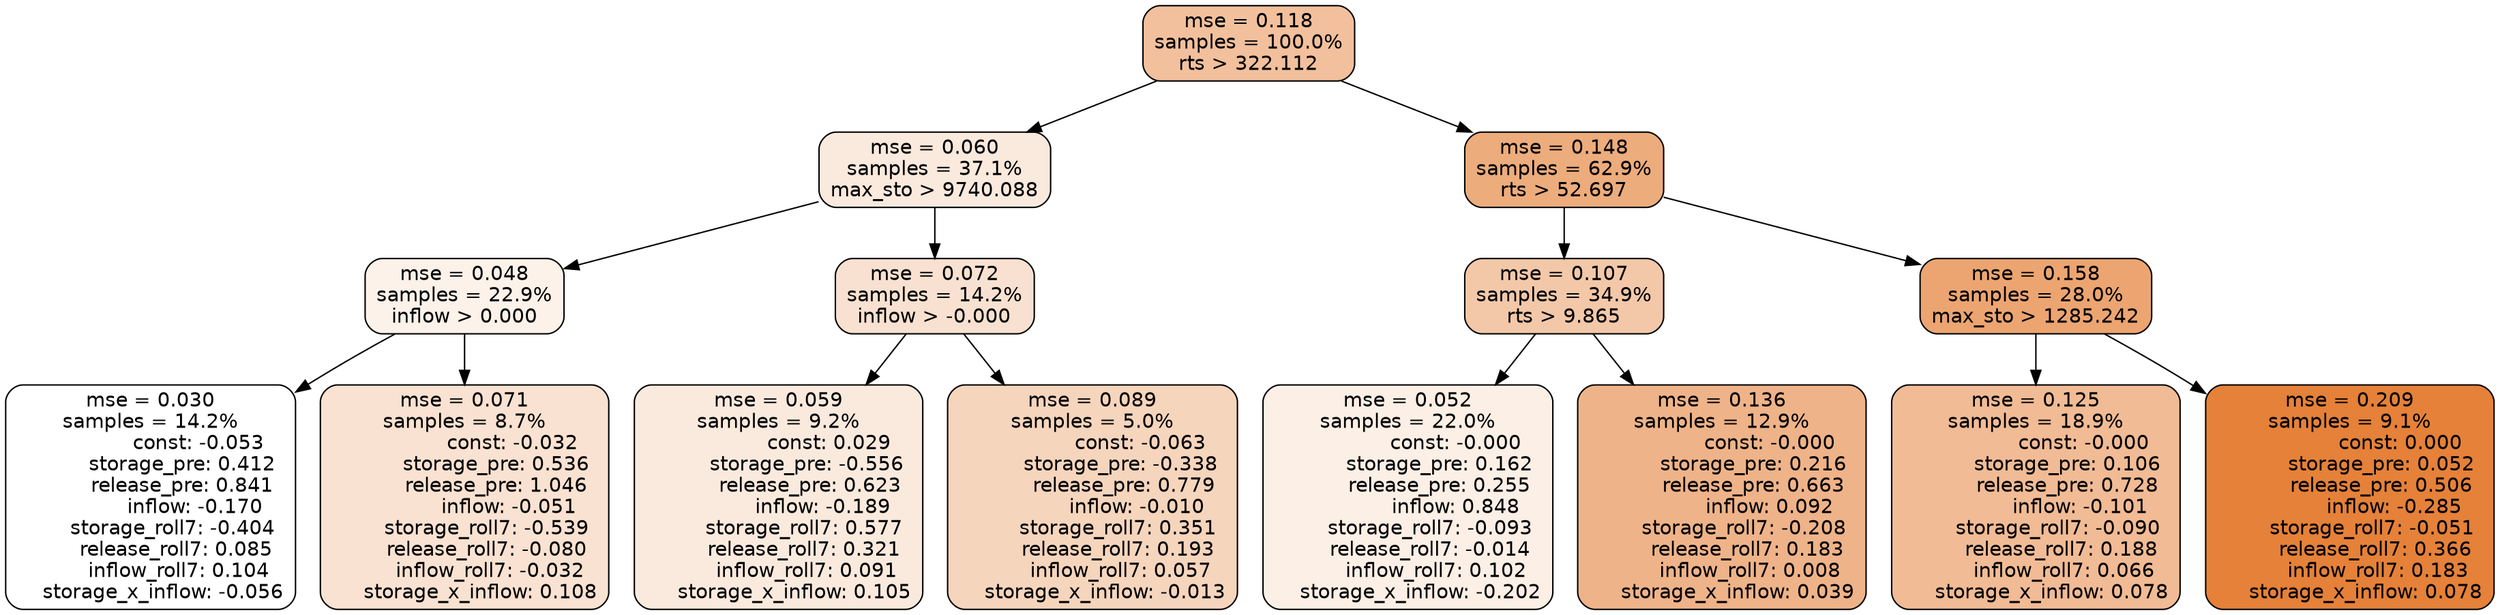 digraph tree {
node [shape=rectangle, style="filled, rounded", color="black", fontname=helvetica] ;
edge [fontname=helvetica] ;
	"0" [label="mse = 0.118
samples = 100.0%
rts > 322.112", fillcolor="#f2c09c"]
	"8" [label="mse = 0.060
samples = 37.1%
max_sto > 9740.088", fillcolor="#fae9dd"]
	"1" [label="mse = 0.148
samples = 62.9%
rts > 52.697", fillcolor="#edac7c"]
	"9" [label="mse = 0.048
samples = 22.9%
inflow > 0.000", fillcolor="#fcf2ea"]
	"12" [label="mse = 0.072
samples = 14.2%
inflow > -0.000", fillcolor="#f8e1d0"]
	"2" [label="mse = 0.107
samples = 34.9%
rts > 9.865", fillcolor="#f3c8a9"]
	"5" [label="mse = 0.158
samples = 28.0%
max_sto > 1285.242", fillcolor="#eca571"]
	"10" [label="mse = 0.030
samples = 14.2%
               const: -0.053
          storage_pre: 0.412
          release_pre: 0.841
              inflow: -0.170
       storage_roll7: -0.404
        release_roll7: 0.085
         inflow_roll7: 0.104
    storage_x_inflow: -0.056", fillcolor="#ffffff"]
	"11" [label="mse = 0.071
samples = 8.7%
               const: -0.032
          storage_pre: 0.536
          release_pre: 1.046
              inflow: -0.051
       storage_roll7: -0.539
       release_roll7: -0.080
        inflow_roll7: -0.032
     storage_x_inflow: 0.108", fillcolor="#f9e2d1"]
	"13" [label="mse = 0.059
samples = 9.2%
                const: 0.029
         storage_pre: -0.556
          release_pre: 0.623
              inflow: -0.189
        storage_roll7: 0.577
        release_roll7: 0.321
         inflow_roll7: 0.091
     storage_x_inflow: 0.105", fillcolor="#faeade"]
	"14" [label="mse = 0.089
samples = 5.0%
               const: -0.063
         storage_pre: -0.338
          release_pre: 0.779
              inflow: -0.010
        storage_roll7: 0.351
        release_roll7: 0.193
         inflow_roll7: 0.057
    storage_x_inflow: -0.013", fillcolor="#f6d5bd"]
	"3" [label="mse = 0.052
samples = 22.0%
               const: -0.000
          storage_pre: 0.162
          release_pre: 0.255
               inflow: 0.848
       storage_roll7: -0.093
       release_roll7: -0.014
         inflow_roll7: 0.102
    storage_x_inflow: -0.202", fillcolor="#fbefe6"]
	"4" [label="mse = 0.136
samples = 12.9%
               const: -0.000
          storage_pre: 0.216
          release_pre: 0.663
               inflow: 0.092
       storage_roll7: -0.208
        release_roll7: 0.183
         inflow_roll7: 0.008
     storage_x_inflow: 0.039", fillcolor="#efb389"]
	"6" [label="mse = 0.125
samples = 18.9%
               const: -0.000
          storage_pre: 0.106
          release_pre: 0.728
              inflow: -0.101
       storage_roll7: -0.090
        release_roll7: 0.188
         inflow_roll7: 0.066
     storage_x_inflow: 0.078", fillcolor="#f1bb95"]
	"7" [label="mse = 0.209
samples = 9.1%
                const: 0.000
          storage_pre: 0.052
          release_pre: 0.506
              inflow: -0.285
       storage_roll7: -0.051
        release_roll7: 0.366
         inflow_roll7: 0.183
     storage_x_inflow: 0.078", fillcolor="#e58139"]

	"0" -> "1"
	"0" -> "8"
	"8" -> "9"
	"8" -> "12"
	"1" -> "2"
	"1" -> "5"
	"9" -> "10"
	"9" -> "11"
	"12" -> "13"
	"12" -> "14"
	"2" -> "3"
	"2" -> "4"
	"5" -> "6"
	"5" -> "7"
}